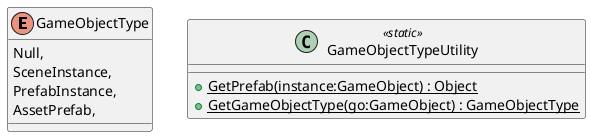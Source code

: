@startuml
enum GameObjectType {
    Null,
    SceneInstance,
    PrefabInstance,
    AssetPrefab,
}
class GameObjectTypeUtility <<static>> {
    + {static} GetPrefab(instance:GameObject) : Object
    + {static} GetGameObjectType(go:GameObject) : GameObjectType
}
@enduml
